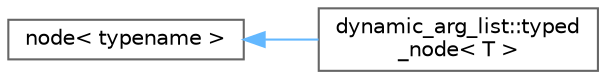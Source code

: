 digraph "类继承关系图"
{
 // LATEX_PDF_SIZE
  bgcolor="transparent";
  edge [fontname=Helvetica,fontsize=10,labelfontname=Helvetica,labelfontsize=10];
  node [fontname=Helvetica,fontsize=10,shape=box,height=0.2,width=0.4];
  rankdir="LR";
  Node0 [id="Node000000",label="node\< typename \>",height=0.2,width=0.4,color="grey40", fillcolor="white", style="filled",URL="$structdetail_1_1node.html",tooltip=" "];
  Node0 -> Node1 [id="edge287_Node000000_Node000001",dir="back",color="steelblue1",style="solid",tooltip=" "];
  Node1 [id="Node000001",label="dynamic_arg_list::typed\l_node\< T \>",height=0.2,width=0.4,color="grey40", fillcolor="white", style="filled",URL="$structdetail_1_1dynamic__arg__list_1_1typed__node.html",tooltip=" "];
}
